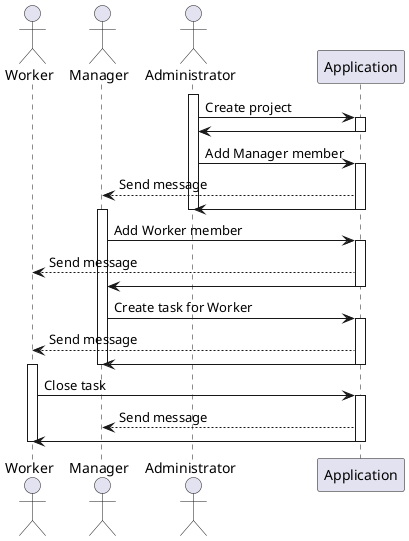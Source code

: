 @startuml
actor Worker
actor Manager
actor Administrator
participant Application

activate Administrator
Administrator -> Application: Create project
activate Application
Application -> Administrator
deactivate Application

Administrator -> Application: Add Manager member
activate Application
Application --> Manager: Send message
Application -> Administrator
deactivate Application
deactivate Administrator

activate Manager
Manager -> Application: Add Worker member
activate Application
Application --> Worker: Send message
Application -> Manager
deactivate Application

Manager -> Application: Create task for Worker
activate Application
Application --> Worker: Send message
Application -> Manager
deactivate Application
deactivate Manager

activate Worker
Worker -> Application: Close task
activate Application
Application --> Manager: Send message
Application -> Worker
deactivate Application
deactivate Worker

@enduml

